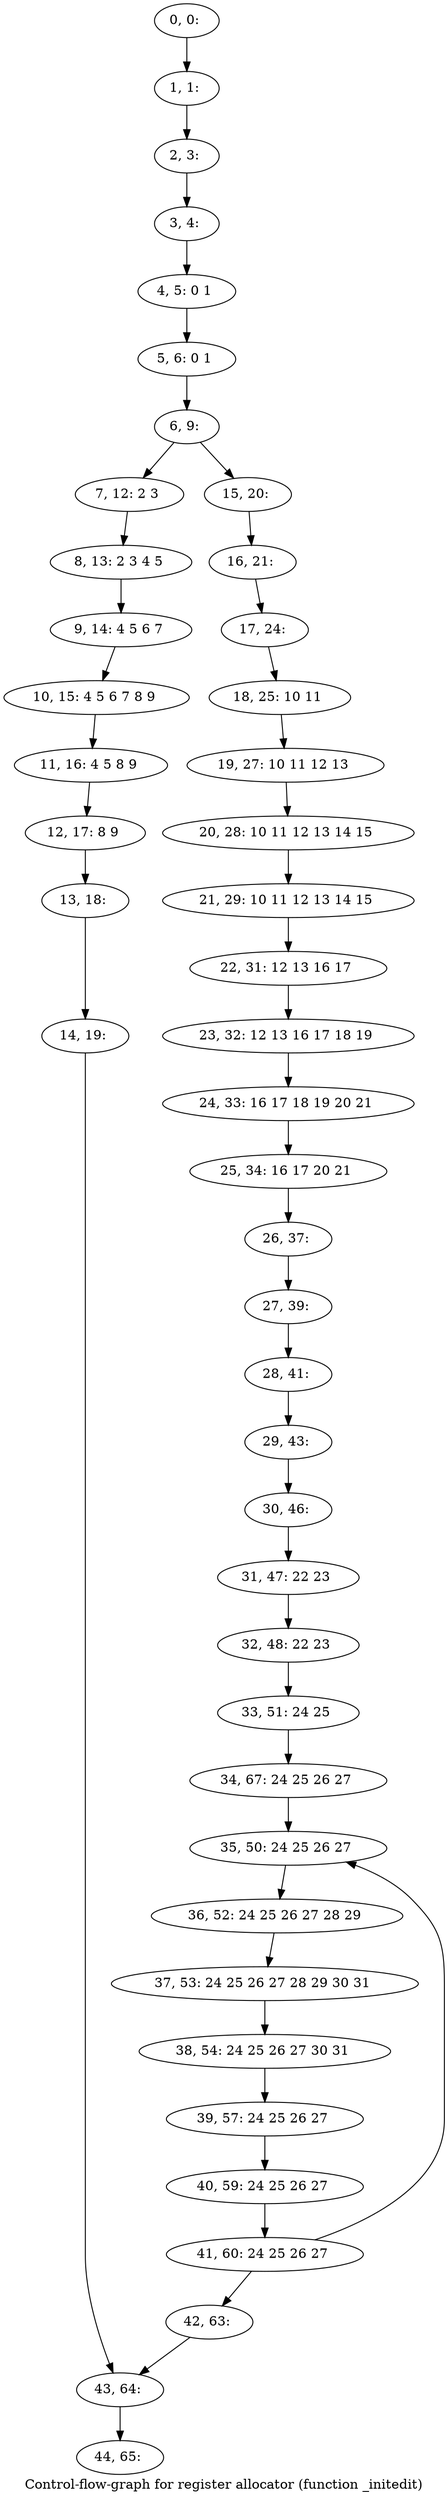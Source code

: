 digraph G {
graph [label="Control-flow-graph for register allocator (function _initedit)"]
0[label="0, 0: "];
1[label="1, 1: "];
2[label="2, 3: "];
3[label="3, 4: "];
4[label="4, 5: 0 1 "];
5[label="5, 6: 0 1 "];
6[label="6, 9: "];
7[label="7, 12: 2 3 "];
8[label="8, 13: 2 3 4 5 "];
9[label="9, 14: 4 5 6 7 "];
10[label="10, 15: 4 5 6 7 8 9 "];
11[label="11, 16: 4 5 8 9 "];
12[label="12, 17: 8 9 "];
13[label="13, 18: "];
14[label="14, 19: "];
15[label="15, 20: "];
16[label="16, 21: "];
17[label="17, 24: "];
18[label="18, 25: 10 11 "];
19[label="19, 27: 10 11 12 13 "];
20[label="20, 28: 10 11 12 13 14 15 "];
21[label="21, 29: 10 11 12 13 14 15 "];
22[label="22, 31: 12 13 16 17 "];
23[label="23, 32: 12 13 16 17 18 19 "];
24[label="24, 33: 16 17 18 19 20 21 "];
25[label="25, 34: 16 17 20 21 "];
26[label="26, 37: "];
27[label="27, 39: "];
28[label="28, 41: "];
29[label="29, 43: "];
30[label="30, 46: "];
31[label="31, 47: 22 23 "];
32[label="32, 48: 22 23 "];
33[label="33, 51: 24 25 "];
34[label="34, 67: 24 25 26 27 "];
35[label="35, 50: 24 25 26 27 "];
36[label="36, 52: 24 25 26 27 28 29 "];
37[label="37, 53: 24 25 26 27 28 29 30 31 "];
38[label="38, 54: 24 25 26 27 30 31 "];
39[label="39, 57: 24 25 26 27 "];
40[label="40, 59: 24 25 26 27 "];
41[label="41, 60: 24 25 26 27 "];
42[label="42, 63: "];
43[label="43, 64: "];
44[label="44, 65: "];
0->1 ;
1->2 ;
2->3 ;
3->4 ;
4->5 ;
5->6 ;
6->7 ;
6->15 ;
7->8 ;
8->9 ;
9->10 ;
10->11 ;
11->12 ;
12->13 ;
13->14 ;
14->43 ;
15->16 ;
16->17 ;
17->18 ;
18->19 ;
19->20 ;
20->21 ;
21->22 ;
22->23 ;
23->24 ;
24->25 ;
25->26 ;
26->27 ;
27->28 ;
28->29 ;
29->30 ;
30->31 ;
31->32 ;
32->33 ;
33->34 ;
34->35 ;
35->36 ;
36->37 ;
37->38 ;
38->39 ;
39->40 ;
40->41 ;
41->42 ;
41->35 ;
42->43 ;
43->44 ;
}
